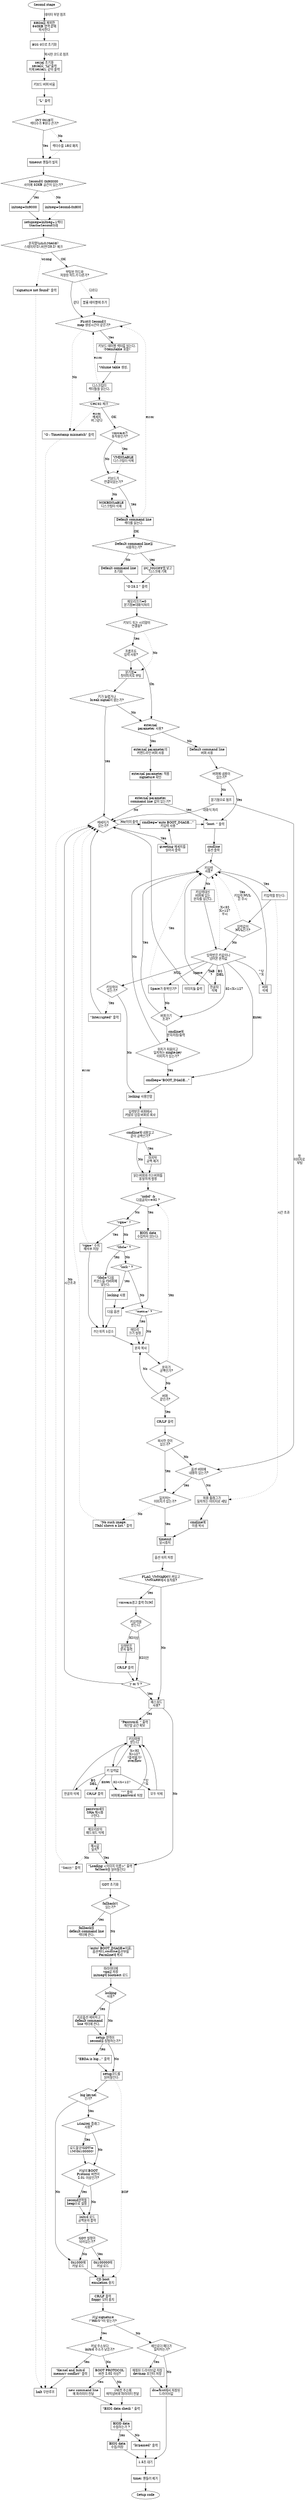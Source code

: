 digraph second {
size="27,36";
_main [shape=ellipse,label="Second stage"];
node [shape=box];
_main->start [label="데이터 부분 점프"];
start [label="EBDA를 제외한\n640KB 영역 끝에\n복사한다"];
start->init_bss;
init_bss [label="BSS 0으로 초기화"];
init_bss->continue [label="복사한 코드로 점프"];
continue [label="serial 초기화\nserial로 \"LI\"출력\n이제 serial도 같이 출력"];
continue->drkbd
drkbd [label="키보드 버퍼 비움"]; // 32회
drkbd->comcom;
comcom [label="\"L\" 출력"];
comcom->int_1e;
int_1e [label="INT 0x1E의\n섹터수가 9보다 큰가?",shape=diamond];
int_1e->dskok [label="Yes"];
int_1e->patch_1e [label="No",style=dotted];
patch_1e [label="섹터수를 18로 패치"];
patch_1e->dskok [style=dotted];
dskok [label="timeout 핸들러 설치"];
dskok->restrt;
restrt [label="Second와 0x90000\n사이에 32KB 공간이 있는가?",shape=diamond]
restrt->initseg_9000 [label="Yes"];
restrt->initseg_8xxx [label="No",style=dotted];
initseg_9000 [label="initseg=0x9000"];
initseg_8xxx [label="initseg=Second-0x800"];
initseg_9000->restrt1;
initseg_8xxx->restrt1 [style=dotted];
restrt1 [label="setupseg=initseg+1섹터\nStack=Second아래"];
restrt1->restrt_ver;
restrt_ver [label="문자열(LILO,MAGE)\n스테이지(2),버전(23.2) 체크",shape=diamond];
restrt_ver->crshbrn [label="wrong",style=dotted];
restrt_ver->crsh_ok [label="OK"];
crshbrn [label="\"signature not found\" 출력"];
crshbrn->zzz [style=dotted];
zzz [label="halt 무한루프"];
crsh_ok [label="부팅된 하드와\n저장된 하드가 다른가?",shape=diamond];
crsh_ok->ldsc [label="같다"]
crsh_ok->devmap_ax [label="다르다",style=dotted]
devmap_ax [label="볼륨 테이블에 추가"];
devmap_ax->ldsc [style=dotted];
ldsc [label="First와 Second의\n map 생성시간이 같은가?",shape=diamond]
ldsc->call_kt_read [label="Yes"];
ldsc->timeerr [label="No",style=dotted];
timeerr [label="\"O - Timestamp mismatch\" 출력"];
timeerr->zzz [style=dotted];
call_kt_read [label="키보드 테이블 섹터를 읽는다.\n(Menutable 포함)"];
call_kt_read->call_build_vol_tab;
call_build_vol_tab [label="Volume table 생성."];
call_build_vol_tab->descr_more;
descr_more [label="디스크립터\n섹터들을 읽는다."];
descr_more->ldsc [label="error",style=dotted];
descr_more->descr_crc;
descr_crc [label="CRC32 체크",shape=diamond];
descr_crc->timeerr [label="error\n메세지\n버그같다",style=dotted];
descr_crc->nochkerr [label="OK"];
nochkerr [shape=diamond,label="vmware가\n동작중인가?"] 
nochkerr->virtual_done [label="No"];
nochkerr->vir_loop [label="Yes",style=dotted];
vir_loop [label="VMDISABLE\n디스크립터 삭제"];
vir_loop->virtual_done [style=dotted];
virtual_done [label="키보드가\n연결되었는가?",shape=diamond];
//virtual_done->kbd_done [label="Yes"];
virtual_done->ldfl [label="Yes"];
virtual_done->kbd_loop [label="No",style=dotted];
kbd_loop [label="NOKBDISABLE\n디스크립터 삭제"];
kbd_loop->ldfl [style=dotted];
//kbd_loop->kbd_done [style=dotted];
//kbd_done [label="OR(menutable플래그,First플래그)"];
//kbd_done->ldfl
ldfl [label="Default command line\n섹터를 읽는다."];
ldfl->ldsc [label="error",style=dotted];
ldfl->dc_magic [label="OK"];
dc_magic [label="Default command line을\n사용하는가?",shape=diamond];
dc_magic->bdcmag [label="No"];
dc_magic->call_cmd_write [label="Yes"];
call_cmd_write [label="DC_MGOFF을 넣고\n디스크에 기록"];
call_cmd_write->dokay;
bdcmag [label="Default command line\n초기화"];
bdcmag->dokay;
dokay [label="\"O 23.2 \" 출력"];
dokay->reset_hma;
reset_hma  [label="메모리크기=0\n분기점=대화식처리"];
reset_hma->call_kbtest;
call_kbtest [label="키보드 또는 시리얼이\n연결중?",shape=diamond];
call_kbtest->kbd_present [label="Yes"];
call_kbtest->skip_prompt [label="No",style=dotted];
kbd_present [label="프롬프트\n입력 사용?",shape=diamond];
kbd_present->skip_prompt;
kbd_present->extp [label="On"];
skip_prompt [label="분기점=\n첫이미지로 부팅"];
skip_prompt->call_waitsh;
call_waitsh [label="키가 눌렸거나\nbreak signal이 왔는가?",shape=diamond];
call_waitsh->iloop [label="Yes"];
call_waitsh->extp [label="No"];
extp [label="external\nparameter 사용?",shape=diamond];
extp->noex [label="No"];
extp->extp_cl [label="Yes"];
extp_cl->yes_extp;
extp_cl [label="external parameter의\n커맨드라인 버퍼 사용"];
{rank=same;extp_cl noex};
yes_extp [label="external parameter 적용\nsignature 확인"];
yes_extp->empty_extp_cl;
empty_extp_cl [label="external parameter\ncommand line 값이 있는가?"];
empty_extp_cl->iloop [label="No"];
empty_extp_cl->niloop [label="Yes"];
noex [label="Default command line\n버퍼 사용"];
noex->noex_cmp;
noex_cmp [label="버퍼에 내용이\n있는가?",shape=diamond];
noex_cmp->niloop [label="Yes"];
noex_cmp->jmp_ax [label="No"];
jmp_ax [label="분기점으로 점프"];
jmp_ax->iloop [label="대화식 처리"];
jmp_ax->bfirst [label="첫\n이미지로\n 부팅"];
iloop [label="메세지가\n있는가?",shape=diamond];
iloop->greeting [label="Yes"];
iloop->nomsg [label="No/이미 출력"];
greeting [label="greeting 메세지를\n 읽어서 출력"];
greeting->nomsg;
nomsg [label="cmdbeg=\"auto BOOT_IMAGE...\"\n키입력 사용"];
nomsg->niloop;
{rank=same;niloop iloop nomsg};
niloop [label="\"boot: \" 출력"];
niloop->clend;
clend [label="cmdline\n옵션 출력"];
clend->input;
//clend->cledne;
//cledne [label="\"BOOT_IMAGE\"에 \" \" 추가"];
//cledne->input;
input [label="키입력\n사용?",shape=diamond];
{rank=same;kbinp fetch_si}
input->kbinp [label="Yes"];
input->fetch_si [label="No"];
fetch_si [label="키입력대신\n버퍼에 있는\n 문자를 넘긴다."]; // si++
fetch_si->gotinp;
kbinp [label="키입력을 받는다."];
kbinp->brfrst [label="시간 초과",style=dotted];
kbinp->noNull;
noNull [label="입력값이\nNUL인가?",shape=diamond];
noNull->gotinp [label="No"];
noNull->input [label="Yes\n키입력 NUL\n은 무시",style=dotted];
gotinp [label="입력받은 키값이나\n넘어온 문자값",shape=diamond];
gotinp->tolist [label="TAB\n?"];
gotinp->nul [label="NUL"]; // end of process
gotinp->todelch [label="BS\nDEL"]; // BS
gotinp->input [label="X<32\nX>127\n무시",style=dotted]; // <32 >127
gotinp->todell [label="^U\n^X"]; // erase the line
gotinp->noblnk [label="32<X<127\n"];
gotinp->dup_blnk [label="Space"];
gotinp->cr [label="Enter"];
tolist [label="이미지들 출력"];
tolist->iloop;
nul [label="키입력이\n있는가?",shape=diamond];
nul->crnul [label="No"]
nul->msg_int [label="Yes",style=dotted]
msg_int [label="\"Interrupted\" 출력"];
msg_int->iloop;
todelch [label="한글자\n삭제"];
todelch->input;
todell [label="버퍼\n삭제"];
todell->input;
dup_blnk [label="Space가 중복인가?"];
dup_blnk->input [label="Yes",style=dotted];
dup_blnk->noblnk [label="No"]
noblnk [label="버퍼크기\n초과?",shape=diamond];
noblnk->input [label="Yes"];
noblnk->sklp [label="cmdline에\n문자저장/출력"];
sklp [label="위치가 처음이고\n일치하는 single-key\n이미지가 있는가?",shape=diamond];
sklp->input [label="No"];
sklp->cr [label="Yes"];
cr [label="cmdbeg=\"BOOT_IMAGE...\""];
cr->crnul;
crnul [label="locking 사용안함"];
crnul->cpsav;
cpsav [label="입력받은 버퍼에서\n커널로 넘길 버퍼로 복사"];
cpsav->empty_inp;
empty_inp [label="cmdline에 내용있고\n끝이 공백인가?",shape=diamond];
empty_inp->notrspc [label="No"];
empty_inp->rm_empty [label="Yes"];
rm_empty [label="마지막\n공백 제거"];
rm_empty->notrspc
notrspc [label="읽는버퍼와 쓰는버퍼를\n동일하게 설정"];
notrspc->chkvga;
chkvga [label="\"nobd\" &\n다음글자<=32 ?",shape=diamond];
chkvga->vsktv [label="No"];
chkvga->do_nobd [label="Yes"];
do_nobd [label="BIOS data\n수집하지 않는다."];
do_nobd->vskwd;
vsktv [label="\"vga=\" ?",shape=diamond];
vsktv->call_setvga [label="Yes"];
vsktv->vsktk [label="No"];
call_setvga [label="\"vga=\" 수치\n 해석후 저장"]; // vgaovr
call_setvga->iloop [label="error",style=dotted];
call_setvga->vskdb;
vsktk [label="\"kbd=\" ?",shape=diamond];
vsktk->vsktl [label="No"];
vsktk->call_putkbd [label="Yes"];
call_putkbd [label="\"kbd=\"다음\n키코드를 키버퍼에\n넣는다."];
call_putkbd->vskdb;
vsktl [label="\"lock \" ?",shape=diamond];
vsktl->vsktm [label="No"];
vsktl->vsktl_lock [label="Yes"];
vsktl_lock [label="locking 사용"];
vsktl_lock->vskwd;
vskwd [label="다음 옵션"];
vskwd->vskdb;
vskdb [label="쓰는위치 1감소"];
vskdb->vsknb;
vsktm [label="\"mem=\" ?",shape=diamond];
vsktm->vsknb [label="No"];
vsktm->vsktm_getmem [label="Yes"];
vsktm_getmem [label="메모리\n크기 설정"];
vsktm_getmem->vsknb;
vsknb [label="문자 복사"];
vsknb->vsknb_sp;
vsknb_sp [label="문자가\n공백인가?",shape=diamond];
vsknb_sp->chkvga [label="Yes",style=dotted];
vsknb_sp->vsknb_nul [label="No"];
vsknb_nul [label="버퍼\n끝인가?",shape=diamond];
vsknb_nul->vsknb [label="No"];
vsknb_nul->vsknb_crlf [label="Yes"];
vsknb_crlf [label="CR/LF 출력"];
vsknb_crlf->emptyl;
emptyl [label="복사한 것이\n있는가?",shape=diamond];
emptyl->bfirst [label="No"];
emptyl->bcmd [label="Yes"];
bcmd [label="일치하는\n이미지가 있는가?",shape=diamond];
bcmd->boot [label="Yes"];
bcmd->bcmd_msg [label="No",style=dotted];
bcmd_msg [label="\"No such image.\n[Tab] shows a list.\" 출력"];
bcmd_msg->iloop [style=dotted];
bfirst [label="옵션 버퍼에\n내용이 있는가?",shape=diamond];
bfirst->bcmd [label="Yes"];
bfirst->brfrst [label="No"];
brfrst [label="처음 플래그가\n일치하는 이미지로 세팅"];
brfrst->bfcpl;
bfcpl [label="cmdline에\n이름 복사"];
bfcpl->boot;
boot [label="timeout\n일시중지"];
boot->locopt;
locopt [label="옵션 위치 저장"];
locopt->optfnd;
optfnd [label="FLAG_VMWARN이 켜있고\nVMWARE에서 동작중?",shape=diamond];
optfnd->boot9 [label="No"];
optfnd->optfnd_vmwarn [label="Yes"];
optfnd_vmwarn [label="vmwarn경고 출력 [Y/N]"];
optfnd_vmwarn->optfnd_getkey 
optfnd_getkey [label="키입력을\n받는다.",shape=diamond];
optfnd_getkey->boot3 [label="32미만"];
optfnd_getkey->optfnd_disp [label="32이상"];
optfnd_disp [label="입력받은\n문자 출력"];
optfnd_disp->optfnd_crlf;
optfnd_crlf [label="CR/LF 출력"];
optfnd_crlf->boot3;
boot3 [label="y or Y ?",shape=diamond];
boot3->boot9 [label="Yes"];
boot3->iloop [label="No\n시간초과"];
boot9 [label="패스워드\n사용?"];
boot9->doboot [label="No"];
boot9->dopw [label="Yes"];
dopw [label="\"Password: \" 출력\n계산할 공간 확보"];
dopw->pwloop;
pwloop [label="키입력을\n받는다"];
pwloop->pwinp;
pwinp [label="키 입력값"];
pwinp->pwcr [label="Enter"];
pwinp->pwdell [label="^U\n^X"];
pwinp->pwdelch [label="BS\nDEL"];
pwinp->pwloop [label="X<32\nX>127\n(출력불가)\noverflow"];
pwinp->pwdisp [label="32<X<127"];
pwdisp [label="\"*\" 출력\n버퍼에 password 저장"];
pwdisp->pwloop;
pwdelch [label="한글자 삭제"];
pwdelch->pwloop;
pwdell [label="모두 삭제"];
pwdell->pwloop;
pwcr [label="CR/LF 출력"];
pwcr->pwtime;
pwtime [label="password의\nSHA 해시를\n 구한다."];
pwtime->pwcleanup;
pwcleanup [label="메모리상의\n패드워드 삭제"];
pwcleanup->pwchk;
pwchk [label="해시값\n일치?"];
pwchk->pwfail [label="No",style=dotted];
pwchk->doboot [label="Yes"];
pwfail [label="\"Sorry.\" 출력"];
pwfail->iloop [style=dotted];
doboot [label="\"Loading <이미지 이름>\" 출력\nfallback을 읽어들인다"];
doboot->doboot_gdt;
doboot_gdt [label="GDT 초기화"];
doboot_gdt-> dclok
dclok [label="fallback이\n있는가?",shape=diamond];
dclok->dclok_write [label="Yes"];
dclok->nofbck [label="No"];
dclok_write [label="fallback을\ndefault command line\n섹터에 쓴다."];
dclok_write->nofbck;
nofbck [label="(auto) BOOT_IMAGE=이름,\n옵션섹터,cmdline옵션부를\nParmline에 복사"];
nofbck->cpdone;
cpdone [label="파라미터에\nvga값 저장\ninitseg에 bootsect 로드"];
cpdone->novga 
novga [label="locking\n사용?",shape=diamond];
novga->lockit [label="Yes"];
novga->lsetup [label="No"];
lockit [label="리로옵션 제외하고\ndefault command\nline 섹터에 쓴다."];
lockit->lsetup;
lsetup [label="setup 영역이\nsecond를 침범하는가?"];
lsetup->lsetup_msg [label="Yes"];
lsetup->enough_mem [label="No"];
lsetup_msg [label="\"EBDA is big...\" 출력"];
lsetup_msg->enough_mem;
enough_mem [label="setup코드를\n읽어들인다."];
enough_mem->launch [label="EOF",style=dotted];
enough_mem->lsloop;
lsloop [label="big kernel\n인가?",shape=diamond];
lsloop->loadlow [label="No"];
lsloop->ls_loadhi [label="Yes"];
ls_loadhi [label="LOADHI 플래그\n사용?",shape=diamond];
ls_loadhi->ls_gdt [label="Yes"];
ls_loadhi->nohigh [label="No"];
ls_gdt [label="로드할곳(GDT)=\n1M(0x100000)"];
ls_gdt->nohigh;
nohigh [label="커널의 BOOT\nProtocol 버전이\n2.01 이상인가?",shape=diamond];
nohigh->yes_heap [label="Yes"];
nohigh->noheap [label="No"];
yes_heap [label="second영역을\nheap으로 설정"];
yes_heap->noheap;
noheap [label="initrd 로드\n공백문자 출력"];
noheap->chklow 
chklow [label="GDT 설정이\n되어있는가?",shape=diamond];
chklow->loadlow [label="No"];
chklow->loadhigh [label="Yes"];
loadhigh [label="0x100000에\n커널 로드"];
loadhigh->launch;
loadlow [label="0x1000에\n커널 로드"];
loadlow->launch;
launch [label="CD boot\nemulation 중지"];
launch->not_el_torito;
not_el_torito [label="CR/LF 출력\nfloppy 모터 중지"];
not_el_torito->IsHdrS;
IsHdrS [label="커널 signature\n(\"HdrS\")이 맞는가?",shape=diamond];
IsHdrS->mbchain [label="No"];
IsHdrS->chkver [label="Yes"];
mbchain [label="체인로더 헤더가\n 일치하는가?",shape=diamond];
mbchain->not_chain [label="No"];
mbchain->mbmap [label="Yes"];
mbmap [label="매핑된 드라이브값 저장\ndevmap 포인터 저장"];
mbmap->not_chain;
not_chain [label="dx=first에서 저장된\n드라이브값"];
not_chain->start_setup2;
chkver [label="커널 주소보다\ninitrd 주소가 낮은가?",shape=diamond];
chkver->msg_confl [label="Yes"];
chkver->no_overwrite [label="No"];
msg_confl [label="\"Kernel and Initrd\nmemory conflict\" 출력"];
msg_confl->zzz;
no_overwrite [label="BOOT PROTOCOL\n버전 2.02 이상?"];
no_overwrite->above_202 [label="Yes"];
no_overwrite->protocol201 [label="No"];
above_202 [label="new command line\n에 파라미터 전달"];
above_202->start_setup;
protocol201 [label="구버전 주소에\n매직넘버와 파라미터 전달"];
protocol201->start_setup;
start_setup [label="\"BIOS data check \" 출력"];
start_setup->start_chknobd;
start_chknobd [label="BIOD data\n수집하는가 ?"];
start_chknobd->msg_by [label="No"];
start_chknobd->start_setup3 [label="Yes"];
msg_by [label="\"bypassed\" 출력"];
msg_by->start_setup2;
start_setup3 [label="BIOS data\n수집/저장"];
start_setup3->start_setup2;
start_setup2 [label="1.5초 대기"];
start_setup2->call_remto;
call_remto [label="timer 핸들러 제거"];
call_remto->jmp_setup;
jmp_setup [label="Setup code",shape=ellipse];


}
